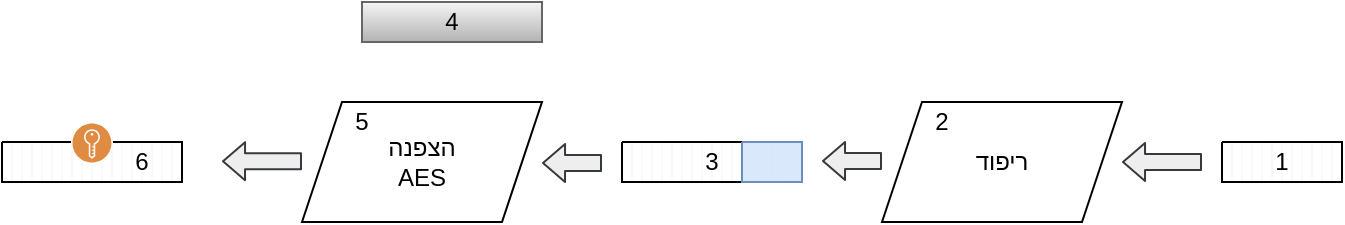 <mxfile version="14.6.13" type="device"><diagram id="h1q-JHtSPsg1rZaV7ur1" name="‫עמוד-1‬"><mxGraphModel dx="909" dy="711" grid="1" gridSize="10" guides="1" tooltips="1" connect="1" arrows="1" fold="1" page="1" pageScale="1" pageWidth="827" pageHeight="1169" math="0" shadow="0"><root><mxCell id="0"/><mxCell id="1" parent="0"/><mxCell id="62hiQ08jSHBltcnThVD1-1" value="" style="verticalLabelPosition=bottom;verticalAlign=top;html=1;shape=mxgraph.basic.patternFillRect;fillStyle=vert;step=5;fillStrokeWidth=0.2;fillStrokeColor=#dddddd;strokeWidth=1;perimeterSpacing=1;" vertex="1" parent="1"><mxGeometry x="710" y="150" width="60" height="20" as="geometry"/></mxCell><mxCell id="62hiQ08jSHBltcnThVD1-3" value="" style="rounded=0;whiteSpace=wrap;html=1;strokeWidth=1;fillColor=#f5f5f5;strokeColor=#666666;gradientColor=#b3b3b3;" vertex="1" parent="1"><mxGeometry x="280" y="80" width="90" height="20" as="geometry"/></mxCell><mxCell id="62hiQ08jSHBltcnThVD1-14" value="" style="shape=flexArrow;endArrow=classic;html=1;endWidth=10;endSize=3.34;width=8;fillColor=#eeeeee;strokeColor=#36393d;" edge="1" parent="1"><mxGeometry width="50" height="50" relative="1" as="geometry"><mxPoint x="700" y="160" as="sourcePoint"/><mxPoint x="660" y="160" as="targetPoint"/></mxGeometry></mxCell><mxCell id="62hiQ08jSHBltcnThVD1-15" value="ריפוד" style="shape=parallelogram;perimeter=parallelogramPerimeter;whiteSpace=wrap;html=1;fixedSize=1;strokeWidth=1;" vertex="1" parent="1"><mxGeometry x="540" y="130" width="120" height="60" as="geometry"/></mxCell><mxCell id="62hiQ08jSHBltcnThVD1-16" value="" style="shape=flexArrow;endArrow=classic;html=1;endWidth=10;endSize=3.34;width=8;fillColor=#eeeeee;strokeColor=#36393d;" edge="1" parent="1"><mxGeometry width="50" height="50" relative="1" as="geometry"><mxPoint x="540" y="159.5" as="sourcePoint"/><mxPoint x="510" y="159.5" as="targetPoint"/></mxGeometry></mxCell><mxCell id="62hiQ08jSHBltcnThVD1-17" value="הצפנה&lt;br&gt;AES" style="shape=parallelogram;perimeter=parallelogramPerimeter;whiteSpace=wrap;html=1;fixedSize=1;strokeWidth=1;" vertex="1" parent="1"><mxGeometry x="250" y="130" width="120" height="60" as="geometry"/></mxCell><mxCell id="62hiQ08jSHBltcnThVD1-19" value="" style="verticalLabelPosition=bottom;verticalAlign=top;html=1;shape=mxgraph.basic.patternFillRect;fillStyle=vert;step=5;fillStrokeWidth=0.2;fillStrokeColor=#dddddd;strokeWidth=1;perimeterSpacing=1;" vertex="1" parent="1"><mxGeometry x="410" y="150" width="90" height="20" as="geometry"/></mxCell><mxCell id="62hiQ08jSHBltcnThVD1-23" value="" style="shape=flexArrow;endArrow=classic;html=1;endWidth=10;endSize=3.34;width=8;fillColor=#eeeeee;strokeColor=#36393d;" edge="1" parent="1"><mxGeometry width="50" height="50" relative="1" as="geometry"><mxPoint x="400" y="160.5" as="sourcePoint"/><mxPoint x="370" y="160.5" as="targetPoint"/></mxGeometry></mxCell><mxCell id="62hiQ08jSHBltcnThVD1-24" value="" style="verticalLabelPosition=bottom;verticalAlign=top;html=1;shape=mxgraph.basic.patternFillRect;fillStyle=vert;step=5;fillStrokeWidth=0.2;fillStrokeColor=#dddddd;strokeWidth=1;perimeterSpacing=1;fillColor=#dae8fc;strokeColor=#6c8ebf;" vertex="1" parent="1"><mxGeometry x="470" y="150" width="30" height="20" as="geometry"/></mxCell><mxCell id="62hiQ08jSHBltcnThVD1-25" value="" style="shape=flexArrow;endArrow=classic;html=1;endWidth=10;endSize=3.34;width=8;fillColor=#eeeeee;strokeColor=#36393d;" edge="1" parent="1"><mxGeometry width="50" height="50" relative="1" as="geometry"><mxPoint x="250" y="159.58" as="sourcePoint"/><mxPoint x="210" y="159.58" as="targetPoint"/></mxGeometry></mxCell><mxCell id="62hiQ08jSHBltcnThVD1-26" value="" style="verticalLabelPosition=bottom;verticalAlign=top;html=1;shape=mxgraph.basic.patternFillRect;fillStyle=vert;step=5;fillStrokeWidth=0.2;fillStrokeColor=#dddddd;strokeWidth=1;perimeterSpacing=1;" vertex="1" parent="1"><mxGeometry x="100" y="150" width="90" height="20" as="geometry"/></mxCell><mxCell id="62hiQ08jSHBltcnThVD1-27" value="" style="pointerEvents=1;shadow=0;dashed=0;html=1;strokeColor=none;fillColor=#DF8C42;labelPosition=center;verticalLabelPosition=bottom;verticalAlign=top;align=center;outlineConnect=0;shape=mxgraph.veeam2.encrypted;" vertex="1" parent="1"><mxGeometry x="134.5" y="140" width="21" height="21" as="geometry"/></mxCell><mxCell id="62hiQ08jSHBltcnThVD1-28" value="1" style="text;html=1;strokeColor=none;fillColor=none;align=center;verticalAlign=middle;whiteSpace=wrap;rounded=0;" vertex="1" parent="1"><mxGeometry x="720" y="150" width="40" height="20" as="geometry"/></mxCell><mxCell id="62hiQ08jSHBltcnThVD1-29" value="2" style="text;html=1;strokeColor=none;fillColor=none;align=center;verticalAlign=middle;whiteSpace=wrap;rounded=0;" vertex="1" parent="1"><mxGeometry x="550" y="130" width="40" height="20" as="geometry"/></mxCell><mxCell id="62hiQ08jSHBltcnThVD1-30" value="3" style="text;html=1;strokeColor=none;fillColor=none;align=center;verticalAlign=middle;whiteSpace=wrap;rounded=0;" vertex="1" parent="1"><mxGeometry x="435" y="150" width="40" height="20" as="geometry"/></mxCell><mxCell id="62hiQ08jSHBltcnThVD1-31" value="4" style="text;html=1;strokeColor=none;fillColor=none;align=center;verticalAlign=middle;whiteSpace=wrap;rounded=0;" vertex="1" parent="1"><mxGeometry x="305" y="80" width="40" height="20" as="geometry"/></mxCell><mxCell id="62hiQ08jSHBltcnThVD1-32" value="5" style="text;html=1;strokeColor=none;fillColor=none;align=center;verticalAlign=middle;whiteSpace=wrap;rounded=0;" vertex="1" parent="1"><mxGeometry x="260" y="130" width="40" height="20" as="geometry"/></mxCell><mxCell id="62hiQ08jSHBltcnThVD1-33" value="6" style="text;html=1;strokeColor=none;fillColor=none;align=center;verticalAlign=middle;whiteSpace=wrap;rounded=0;" vertex="1" parent="1"><mxGeometry x="150" y="150" width="40" height="20" as="geometry"/></mxCell></root></mxGraphModel></diagram></mxfile>